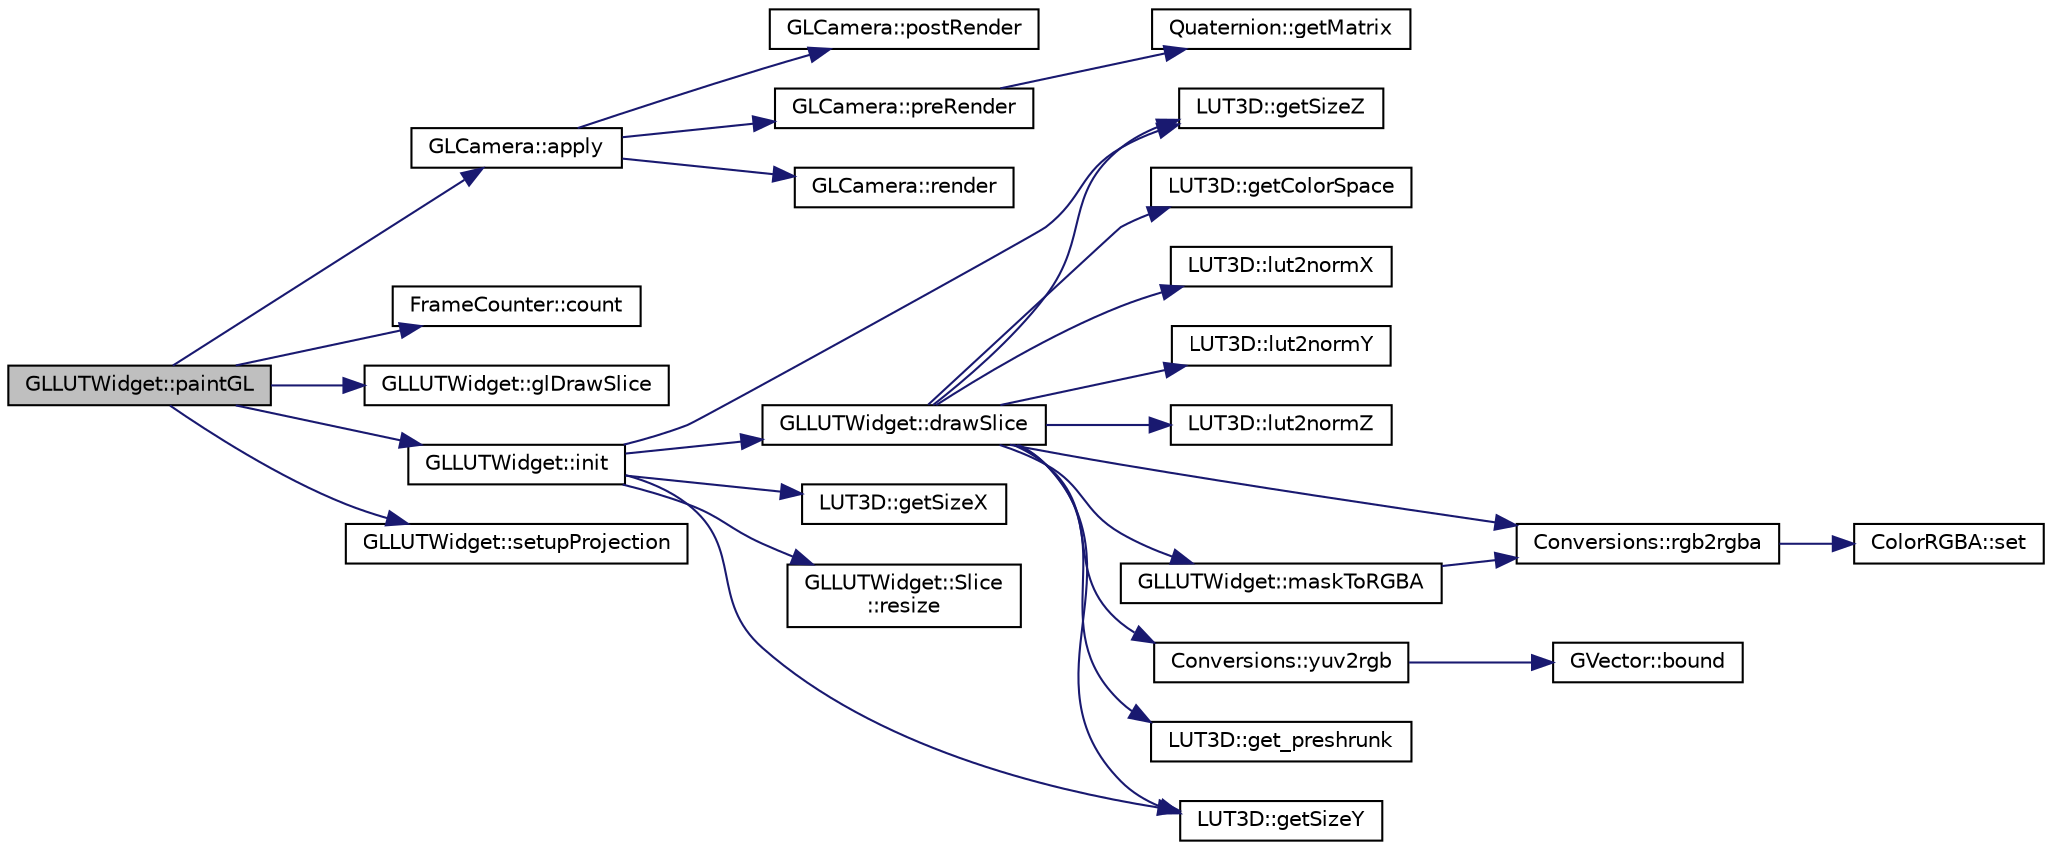 digraph "GLLUTWidget::paintGL"
{
 // INTERACTIVE_SVG=YES
  edge [fontname="Helvetica",fontsize="10",labelfontname="Helvetica",labelfontsize="10"];
  node [fontname="Helvetica",fontsize="10",shape=record];
  rankdir="LR";
  Node1 [label="GLLUTWidget::paintGL",height=0.2,width=0.4,color="black", fillcolor="grey75", style="filled", fontcolor="black"];
  Node1 -> Node2 [color="midnightblue",fontsize="10",style="solid",fontname="Helvetica"];
  Node2 [label="GLCamera::apply",height=0.2,width=0.4,color="black", fillcolor="white", style="filled",URL="$da/d43/class_g_l_camera.html#ab8d2c048b4e0618f5a3b7a2e3b780e9a"];
  Node2 -> Node3 [color="midnightblue",fontsize="10",style="solid",fontname="Helvetica"];
  Node3 [label="GLCamera::postRender",height=0.2,width=0.4,color="black", fillcolor="white", style="filled",URL="$da/d43/class_g_l_camera.html#a63601ddf63c229e58f1ea437c38efc03"];
  Node2 -> Node4 [color="midnightblue",fontsize="10",style="solid",fontname="Helvetica"];
  Node4 [label="GLCamera::preRender",height=0.2,width=0.4,color="black", fillcolor="white", style="filled",URL="$da/d43/class_g_l_camera.html#a4990662d907ae11deab7a50fd9789237"];
  Node4 -> Node5 [color="midnightblue",fontsize="10",style="solid",fontname="Helvetica"];
  Node5 [label="Quaternion::getMatrix",height=0.2,width=0.4,color="black", fillcolor="white", style="filled",URL="$dc/de3/class_quaternion.html#a6f4040a07a8c4b1434ff9e90314c67dd"];
  Node2 -> Node6 [color="midnightblue",fontsize="10",style="solid",fontname="Helvetica"];
  Node6 [label="GLCamera::render",height=0.2,width=0.4,color="black", fillcolor="white", style="filled",URL="$da/d43/class_g_l_camera.html#a23734ccf4e8be643e3c6b7bc3d2626c8"];
  Node1 -> Node7 [color="midnightblue",fontsize="10",style="solid",fontname="Helvetica"];
  Node7 [label="FrameCounter::count",height=0.2,width=0.4,color="black", fillcolor="white", style="filled",URL="$db/ded/class_frame_counter.html#ae1149feab7a64f1dd849ac305e655ffa"];
  Node1 -> Node8 [color="midnightblue",fontsize="10",style="solid",fontname="Helvetica"];
  Node8 [label="GLLUTWidget::glDrawSlice",height=0.2,width=0.4,color="black", fillcolor="white", style="filled",URL="$db/dc5/class_g_l_l_u_t_widget.html#a200be8fecbb55846b127b7a6ecc335b7"];
  Node1 -> Node9 [color="midnightblue",fontsize="10",style="solid",fontname="Helvetica"];
  Node9 [label="GLLUTWidget::init",height=0.2,width=0.4,color="black", fillcolor="white", style="filled",URL="$db/dc5/class_g_l_l_u_t_widget.html#a1f10565fadb7932deca96b4991b17310"];
  Node9 -> Node10 [color="midnightblue",fontsize="10",style="solid",fontname="Helvetica"];
  Node10 [label="GLLUTWidget::drawSlice",height=0.2,width=0.4,color="black", fillcolor="white", style="filled",URL="$db/dc5/class_g_l_l_u_t_widget.html#a07100a3b9d0f6393532d6a441b513935"];
  Node10 -> Node11 [color="midnightblue",fontsize="10",style="solid",fontname="Helvetica"];
  Node11 [label="LUT3D::get_preshrunk",height=0.2,width=0.4,color="black", fillcolor="white", style="filled",URL="$d7/d15/class_l_u_t3_d.html#acefad30a4fdd6f471c17ae6b2dae48bb"];
  Node10 -> Node12 [color="midnightblue",fontsize="10",style="solid",fontname="Helvetica"];
  Node12 [label="LUT3D::getColorSpace",height=0.2,width=0.4,color="black", fillcolor="white", style="filled",URL="$d7/d15/class_l_u_t3_d.html#a38d711b1442eae640fb8a37f75d7c64d"];
  Node10 -> Node13 [color="midnightblue",fontsize="10",style="solid",fontname="Helvetica"];
  Node13 [label="LUT3D::getSizeY",height=0.2,width=0.4,color="black", fillcolor="white", style="filled",URL="$d7/d15/class_l_u_t3_d.html#a204bc286cb41ea9828b358316b5aa9e1"];
  Node10 -> Node14 [color="midnightblue",fontsize="10",style="solid",fontname="Helvetica"];
  Node14 [label="LUT3D::getSizeZ",height=0.2,width=0.4,color="black", fillcolor="white", style="filled",URL="$d7/d15/class_l_u_t3_d.html#a5b3d7018cd37a524c9154a65e60a2d1c"];
  Node10 -> Node15 [color="midnightblue",fontsize="10",style="solid",fontname="Helvetica"];
  Node15 [label="LUT3D::lut2normX",height=0.2,width=0.4,color="black", fillcolor="white", style="filled",URL="$d7/d15/class_l_u_t3_d.html#ae88ba6bcd1a759a304a64ead5fc2f237"];
  Node10 -> Node16 [color="midnightblue",fontsize="10",style="solid",fontname="Helvetica"];
  Node16 [label="LUT3D::lut2normY",height=0.2,width=0.4,color="black", fillcolor="white", style="filled",URL="$d7/d15/class_l_u_t3_d.html#a652fdb0ce5825db100d1c1b17f1b87b0"];
  Node10 -> Node17 [color="midnightblue",fontsize="10",style="solid",fontname="Helvetica"];
  Node17 [label="LUT3D::lut2normZ",height=0.2,width=0.4,color="black", fillcolor="white", style="filled",URL="$d7/d15/class_l_u_t3_d.html#ad01fcfa4ca7c32df2a4fd5310087619f"];
  Node10 -> Node18 [color="midnightblue",fontsize="10",style="solid",fontname="Helvetica"];
  Node18 [label="GLLUTWidget::maskToRGBA",height=0.2,width=0.4,color="black", fillcolor="white", style="filled",URL="$db/dc5/class_g_l_l_u_t_widget.html#ada467c21d865d7a1a71f93cc88d45b7b"];
  Node18 -> Node19 [color="midnightblue",fontsize="10",style="solid",fontname="Helvetica"];
  Node19 [label="Conversions::rgb2rgba",height=0.2,width=0.4,color="black", fillcolor="white", style="filled",URL="$d3/d98/class_conversions.html#a39f50c5bbe9a866a1dd5e6e424899e0b"];
  Node19 -> Node20 [color="midnightblue",fontsize="10",style="solid",fontname="Helvetica"];
  Node20 [label="ColorRGBA::set",height=0.2,width=0.4,color="black", fillcolor="white", style="filled",URL="$d0/d6d/class_color_r_g_b_a.html#ab4c0dc84a96b39f74266ae5d75eabf2b"];
  Node10 -> Node19 [color="midnightblue",fontsize="10",style="solid",fontname="Helvetica"];
  Node10 -> Node21 [color="midnightblue",fontsize="10",style="solid",fontname="Helvetica"];
  Node21 [label="Conversions::yuv2rgb",height=0.2,width=0.4,color="black", fillcolor="white", style="filled",URL="$d3/d98/class_conversions.html#a606bd2db67a0ec49893b2db7ee5270ed"];
  Node21 -> Node22 [color="midnightblue",fontsize="10",style="solid",fontname="Helvetica"];
  Node22 [label="GVector::bound",height=0.2,width=0.4,color="black", fillcolor="white", style="filled",URL="$d5/da9/namespace_g_vector.html#a64a68732d9c3151a31337ff0c1c7e21a"];
  Node9 -> Node23 [color="midnightblue",fontsize="10",style="solid",fontname="Helvetica"];
  Node23 [label="LUT3D::getSizeX",height=0.2,width=0.4,color="black", fillcolor="white", style="filled",URL="$d7/d15/class_l_u_t3_d.html#a7abd27fc70d7729e4fe322cd7d4bc7e0"];
  Node9 -> Node13 [color="midnightblue",fontsize="10",style="solid",fontname="Helvetica"];
  Node9 -> Node14 [color="midnightblue",fontsize="10",style="solid",fontname="Helvetica"];
  Node9 -> Node24 [color="midnightblue",fontsize="10",style="solid",fontname="Helvetica"];
  Node24 [label="GLLUTWidget::Slice\l::resize",height=0.2,width=0.4,color="black", fillcolor="white", style="filled",URL="$d6/d25/class_g_l_l_u_t_widget_1_1_slice.html#a452e21eedaae534ed4d23250aed5e8b6"];
  Node1 -> Node25 [color="midnightblue",fontsize="10",style="solid",fontname="Helvetica"];
  Node25 [label="GLLUTWidget::setupProjection",height=0.2,width=0.4,color="black", fillcolor="white", style="filled",URL="$db/dc5/class_g_l_l_u_t_widget.html#a1d5f0f926f95e448d7eb0fdb647d343a"];
}
